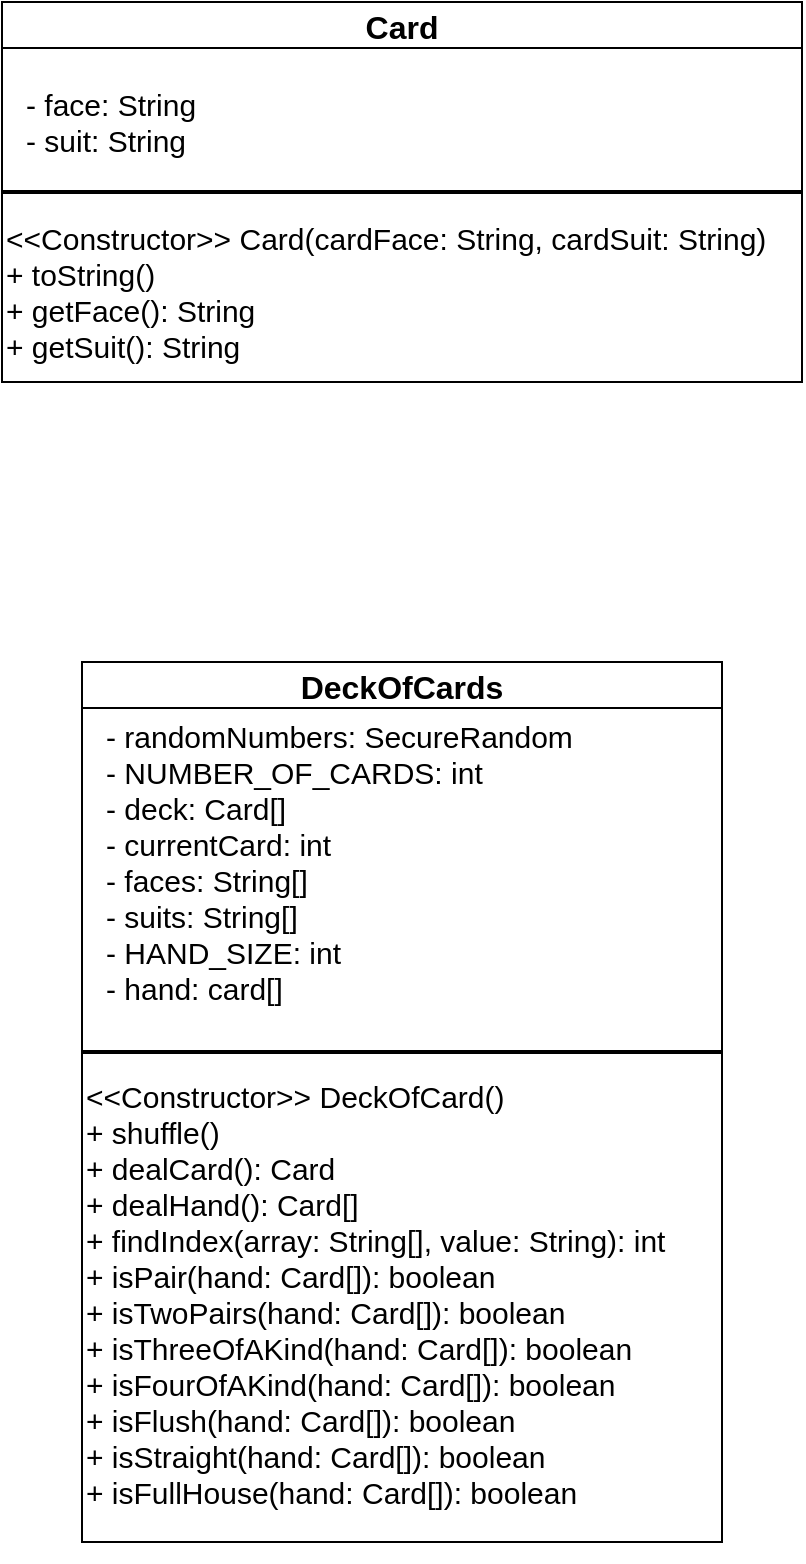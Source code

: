 <mxfile version="24.2.7" type="device">
  <diagram id="prtHgNgQTEPvFCAcTncT" name="Page-1">
    <mxGraphModel dx="2333" dy="1253" grid="1" gridSize="10" guides="1" tooltips="1" connect="1" arrows="1" fold="1" page="1" pageScale="1" pageWidth="850" pageHeight="1100" math="0" shadow="0">
      <root>
        <mxCell id="0" />
        <mxCell id="1" parent="0" />
        <mxCell id="9lZ008rthi-1Io387yjq-19" value="Card" style="swimlane;fontSize=16;startSize=23;" vertex="1" parent="1">
          <mxGeometry x="225" y="130" width="400" height="190" as="geometry" />
        </mxCell>
        <mxCell id="9lZ008rthi-1Io387yjq-20" value="" style="line;strokeWidth=2;html=1;" vertex="1" parent="9lZ008rthi-1Io387yjq-19">
          <mxGeometry y="90" width="400" height="10" as="geometry" />
        </mxCell>
        <mxCell id="9lZ008rthi-1Io387yjq-21" value="&lt;font style=&quot;font-size: 15px;&quot;&gt;- face: String&lt;/font&gt;&lt;div style=&quot;font-size: 15px;&quot;&gt;&lt;font style=&quot;font-size: 15px;&quot;&gt;- suit: String&lt;/font&gt;&lt;/div&gt;" style="text;html=1;align=left;verticalAlign=middle;resizable=0;points=[];autosize=1;strokeColor=none;fillColor=none;" vertex="1" parent="9lZ008rthi-1Io387yjq-19">
          <mxGeometry x="10" y="35" width="110" height="50" as="geometry" />
        </mxCell>
        <mxCell id="9lZ008rthi-1Io387yjq-22" value="&amp;lt;&amp;lt;Constructor&amp;gt;&amp;gt; Card(cardFace: String, cardSuit: String)&lt;div&gt;+ toString()&lt;/div&gt;&lt;div&gt;+ getFace(): String&lt;/div&gt;&lt;div&gt;+ getSuit(): String&lt;/div&gt;" style="text;html=1;align=left;verticalAlign=middle;resizable=0;points=[];autosize=1;strokeColor=none;fillColor=none;fontSize=15;" vertex="1" parent="9lZ008rthi-1Io387yjq-19">
          <mxGeometry y="100" width="400" height="90" as="geometry" />
        </mxCell>
        <mxCell id="9lZ008rthi-1Io387yjq-23" value="DeckOfCards" style="swimlane;fontSize=16;startSize=23;" vertex="1" parent="1">
          <mxGeometry x="265" y="460" width="320" height="440" as="geometry" />
        </mxCell>
        <mxCell id="9lZ008rthi-1Io387yjq-24" value="" style="line;strokeWidth=2;html=1;" vertex="1" parent="9lZ008rthi-1Io387yjq-23">
          <mxGeometry y="190" width="320" height="10" as="geometry" />
        </mxCell>
        <mxCell id="9lZ008rthi-1Io387yjq-25" value="&lt;font style=&quot;font-size: 15px;&quot;&gt;- randomNumbers: SecureRandom&lt;/font&gt;&lt;div style=&quot;font-size: 15px;&quot;&gt;&lt;font style=&quot;font-size: 15px;&quot;&gt;- NUMBER_OF_CARDS: int&lt;/font&gt;&lt;/div&gt;&lt;div style=&quot;font-size: 15px;&quot;&gt;&lt;font style=&quot;font-size: 15px;&quot;&gt;- deck: Card[]&lt;/font&gt;&lt;/div&gt;&lt;div style=&quot;font-size: 15px;&quot;&gt;&lt;font style=&quot;font-size: 15px;&quot;&gt;- currentCard: int&lt;/font&gt;&lt;/div&gt;&lt;div style=&quot;font-size: 15px;&quot;&gt;&lt;font style=&quot;font-size: 15px;&quot;&gt;- faces: String[]&lt;/font&gt;&lt;/div&gt;&lt;div style=&quot;font-size: 15px;&quot;&gt;- suits: String[]&lt;/div&gt;&lt;div style=&quot;font-size: 15px;&quot;&gt;- HAND_SIZE: int&lt;br&gt;- hand: card[]&lt;/div&gt;" style="text;html=1;align=left;verticalAlign=middle;resizable=0;points=[];autosize=1;strokeColor=none;fillColor=none;" vertex="1" parent="9lZ008rthi-1Io387yjq-23">
          <mxGeometry x="10" y="20" width="260" height="160" as="geometry" />
        </mxCell>
        <mxCell id="9lZ008rthi-1Io387yjq-26" value="&amp;lt;&amp;lt;Constructor&amp;gt;&amp;gt; DeckOfCard()&lt;div&gt;+ shuffle()&lt;/div&gt;&lt;div&gt;+ dealCard(): Card&lt;/div&gt;&lt;div&gt;+ dealHand(): Card[]&lt;/div&gt;&lt;div&gt;+ findIndex(array: String[], value: String): int&lt;/div&gt;&lt;div&gt;+ isPair(hand: Card[]): boolean&lt;/div&gt;&lt;div&gt;+ isTwoPairs(hand: Card[]): boolean&lt;/div&gt;&lt;div&gt;+ isThreeOfAKind(hand: Card[]): boolean&lt;/div&gt;&lt;div&gt;+ isFourOfAKind(hand: Card[]): boolean&lt;/div&gt;&lt;div&gt;+ isFlush(hand: Card[]): boolean&lt;/div&gt;&lt;div&gt;+ isStraight(hand: Card[]): boolean&lt;/div&gt;&lt;div&gt;+ isFullHouse(hand: Card[]): boolean&lt;/div&gt;&lt;div&gt;&lt;br&gt;&lt;/div&gt;" style="text;html=1;align=left;verticalAlign=middle;resizable=0;points=[];autosize=1;strokeColor=none;fillColor=none;fontSize=15;" vertex="1" parent="9lZ008rthi-1Io387yjq-23">
          <mxGeometry y="200" width="310" height="250" as="geometry" />
        </mxCell>
      </root>
    </mxGraphModel>
  </diagram>
</mxfile>
